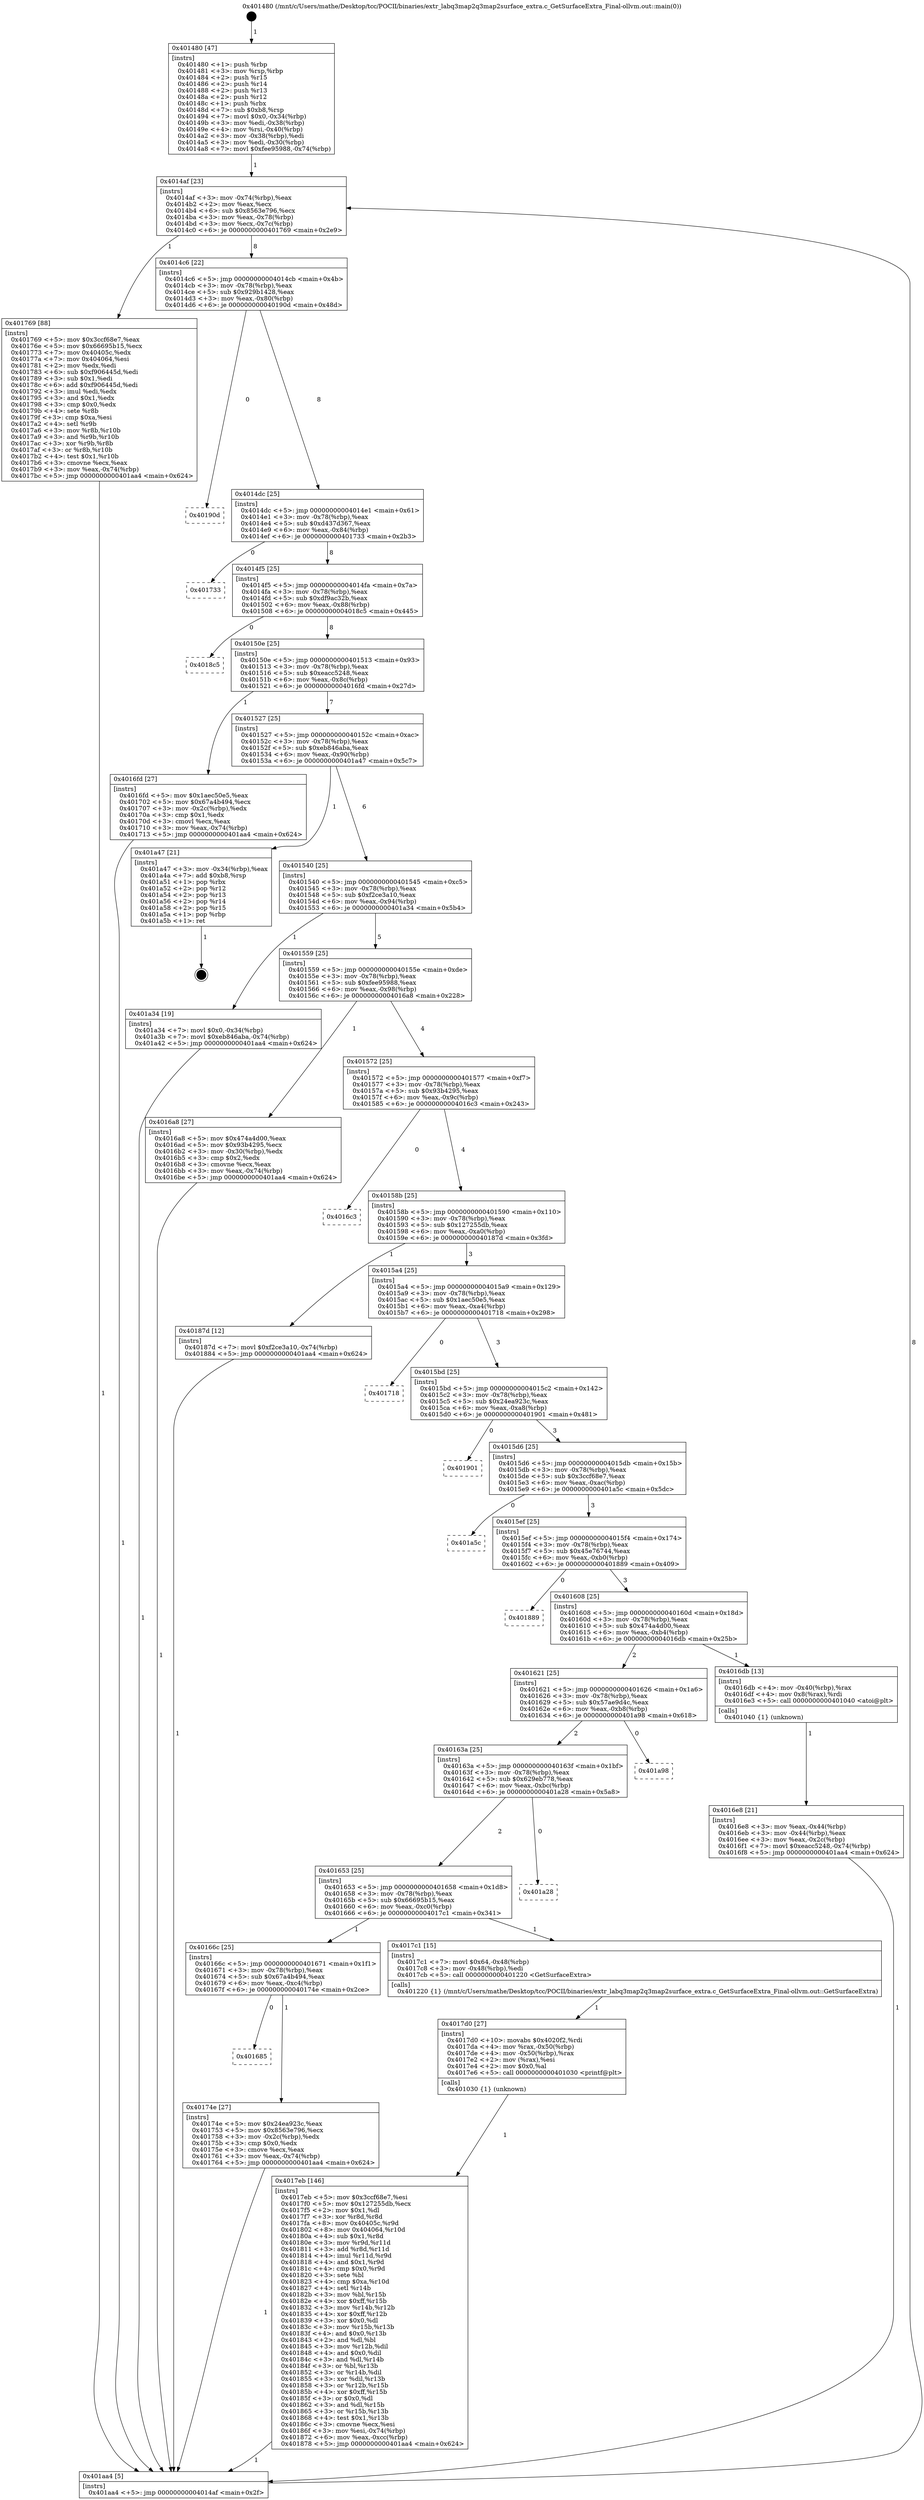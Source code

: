 digraph "0x401480" {
  label = "0x401480 (/mnt/c/Users/mathe/Desktop/tcc/POCII/binaries/extr_labq3map2q3map2surface_extra.c_GetSurfaceExtra_Final-ollvm.out::main(0))"
  labelloc = "t"
  node[shape=record]

  Entry [label="",width=0.3,height=0.3,shape=circle,fillcolor=black,style=filled]
  "0x4014af" [label="{
     0x4014af [23]\l
     | [instrs]\l
     &nbsp;&nbsp;0x4014af \<+3\>: mov -0x74(%rbp),%eax\l
     &nbsp;&nbsp;0x4014b2 \<+2\>: mov %eax,%ecx\l
     &nbsp;&nbsp;0x4014b4 \<+6\>: sub $0x8563e796,%ecx\l
     &nbsp;&nbsp;0x4014ba \<+3\>: mov %eax,-0x78(%rbp)\l
     &nbsp;&nbsp;0x4014bd \<+3\>: mov %ecx,-0x7c(%rbp)\l
     &nbsp;&nbsp;0x4014c0 \<+6\>: je 0000000000401769 \<main+0x2e9\>\l
  }"]
  "0x401769" [label="{
     0x401769 [88]\l
     | [instrs]\l
     &nbsp;&nbsp;0x401769 \<+5\>: mov $0x3ccf68e7,%eax\l
     &nbsp;&nbsp;0x40176e \<+5\>: mov $0x66695b15,%ecx\l
     &nbsp;&nbsp;0x401773 \<+7\>: mov 0x40405c,%edx\l
     &nbsp;&nbsp;0x40177a \<+7\>: mov 0x404064,%esi\l
     &nbsp;&nbsp;0x401781 \<+2\>: mov %edx,%edi\l
     &nbsp;&nbsp;0x401783 \<+6\>: sub $0xf906445d,%edi\l
     &nbsp;&nbsp;0x401789 \<+3\>: sub $0x1,%edi\l
     &nbsp;&nbsp;0x40178c \<+6\>: add $0xf906445d,%edi\l
     &nbsp;&nbsp;0x401792 \<+3\>: imul %edi,%edx\l
     &nbsp;&nbsp;0x401795 \<+3\>: and $0x1,%edx\l
     &nbsp;&nbsp;0x401798 \<+3\>: cmp $0x0,%edx\l
     &nbsp;&nbsp;0x40179b \<+4\>: sete %r8b\l
     &nbsp;&nbsp;0x40179f \<+3\>: cmp $0xa,%esi\l
     &nbsp;&nbsp;0x4017a2 \<+4\>: setl %r9b\l
     &nbsp;&nbsp;0x4017a6 \<+3\>: mov %r8b,%r10b\l
     &nbsp;&nbsp;0x4017a9 \<+3\>: and %r9b,%r10b\l
     &nbsp;&nbsp;0x4017ac \<+3\>: xor %r9b,%r8b\l
     &nbsp;&nbsp;0x4017af \<+3\>: or %r8b,%r10b\l
     &nbsp;&nbsp;0x4017b2 \<+4\>: test $0x1,%r10b\l
     &nbsp;&nbsp;0x4017b6 \<+3\>: cmovne %ecx,%eax\l
     &nbsp;&nbsp;0x4017b9 \<+3\>: mov %eax,-0x74(%rbp)\l
     &nbsp;&nbsp;0x4017bc \<+5\>: jmp 0000000000401aa4 \<main+0x624\>\l
  }"]
  "0x4014c6" [label="{
     0x4014c6 [22]\l
     | [instrs]\l
     &nbsp;&nbsp;0x4014c6 \<+5\>: jmp 00000000004014cb \<main+0x4b\>\l
     &nbsp;&nbsp;0x4014cb \<+3\>: mov -0x78(%rbp),%eax\l
     &nbsp;&nbsp;0x4014ce \<+5\>: sub $0x929b1428,%eax\l
     &nbsp;&nbsp;0x4014d3 \<+3\>: mov %eax,-0x80(%rbp)\l
     &nbsp;&nbsp;0x4014d6 \<+6\>: je 000000000040190d \<main+0x48d\>\l
  }"]
  Exit [label="",width=0.3,height=0.3,shape=circle,fillcolor=black,style=filled,peripheries=2]
  "0x40190d" [label="{
     0x40190d\l
  }", style=dashed]
  "0x4014dc" [label="{
     0x4014dc [25]\l
     | [instrs]\l
     &nbsp;&nbsp;0x4014dc \<+5\>: jmp 00000000004014e1 \<main+0x61\>\l
     &nbsp;&nbsp;0x4014e1 \<+3\>: mov -0x78(%rbp),%eax\l
     &nbsp;&nbsp;0x4014e4 \<+5\>: sub $0xd437d367,%eax\l
     &nbsp;&nbsp;0x4014e9 \<+6\>: mov %eax,-0x84(%rbp)\l
     &nbsp;&nbsp;0x4014ef \<+6\>: je 0000000000401733 \<main+0x2b3\>\l
  }"]
  "0x4017eb" [label="{
     0x4017eb [146]\l
     | [instrs]\l
     &nbsp;&nbsp;0x4017eb \<+5\>: mov $0x3ccf68e7,%esi\l
     &nbsp;&nbsp;0x4017f0 \<+5\>: mov $0x127255db,%ecx\l
     &nbsp;&nbsp;0x4017f5 \<+2\>: mov $0x1,%dl\l
     &nbsp;&nbsp;0x4017f7 \<+3\>: xor %r8d,%r8d\l
     &nbsp;&nbsp;0x4017fa \<+8\>: mov 0x40405c,%r9d\l
     &nbsp;&nbsp;0x401802 \<+8\>: mov 0x404064,%r10d\l
     &nbsp;&nbsp;0x40180a \<+4\>: sub $0x1,%r8d\l
     &nbsp;&nbsp;0x40180e \<+3\>: mov %r9d,%r11d\l
     &nbsp;&nbsp;0x401811 \<+3\>: add %r8d,%r11d\l
     &nbsp;&nbsp;0x401814 \<+4\>: imul %r11d,%r9d\l
     &nbsp;&nbsp;0x401818 \<+4\>: and $0x1,%r9d\l
     &nbsp;&nbsp;0x40181c \<+4\>: cmp $0x0,%r9d\l
     &nbsp;&nbsp;0x401820 \<+3\>: sete %bl\l
     &nbsp;&nbsp;0x401823 \<+4\>: cmp $0xa,%r10d\l
     &nbsp;&nbsp;0x401827 \<+4\>: setl %r14b\l
     &nbsp;&nbsp;0x40182b \<+3\>: mov %bl,%r15b\l
     &nbsp;&nbsp;0x40182e \<+4\>: xor $0xff,%r15b\l
     &nbsp;&nbsp;0x401832 \<+3\>: mov %r14b,%r12b\l
     &nbsp;&nbsp;0x401835 \<+4\>: xor $0xff,%r12b\l
     &nbsp;&nbsp;0x401839 \<+3\>: xor $0x0,%dl\l
     &nbsp;&nbsp;0x40183c \<+3\>: mov %r15b,%r13b\l
     &nbsp;&nbsp;0x40183f \<+4\>: and $0x0,%r13b\l
     &nbsp;&nbsp;0x401843 \<+2\>: and %dl,%bl\l
     &nbsp;&nbsp;0x401845 \<+3\>: mov %r12b,%dil\l
     &nbsp;&nbsp;0x401848 \<+4\>: and $0x0,%dil\l
     &nbsp;&nbsp;0x40184c \<+3\>: and %dl,%r14b\l
     &nbsp;&nbsp;0x40184f \<+3\>: or %bl,%r13b\l
     &nbsp;&nbsp;0x401852 \<+3\>: or %r14b,%dil\l
     &nbsp;&nbsp;0x401855 \<+3\>: xor %dil,%r13b\l
     &nbsp;&nbsp;0x401858 \<+3\>: or %r12b,%r15b\l
     &nbsp;&nbsp;0x40185b \<+4\>: xor $0xff,%r15b\l
     &nbsp;&nbsp;0x40185f \<+3\>: or $0x0,%dl\l
     &nbsp;&nbsp;0x401862 \<+3\>: and %dl,%r15b\l
     &nbsp;&nbsp;0x401865 \<+3\>: or %r15b,%r13b\l
     &nbsp;&nbsp;0x401868 \<+4\>: test $0x1,%r13b\l
     &nbsp;&nbsp;0x40186c \<+3\>: cmovne %ecx,%esi\l
     &nbsp;&nbsp;0x40186f \<+3\>: mov %esi,-0x74(%rbp)\l
     &nbsp;&nbsp;0x401872 \<+6\>: mov %eax,-0xcc(%rbp)\l
     &nbsp;&nbsp;0x401878 \<+5\>: jmp 0000000000401aa4 \<main+0x624\>\l
  }"]
  "0x401733" [label="{
     0x401733\l
  }", style=dashed]
  "0x4014f5" [label="{
     0x4014f5 [25]\l
     | [instrs]\l
     &nbsp;&nbsp;0x4014f5 \<+5\>: jmp 00000000004014fa \<main+0x7a\>\l
     &nbsp;&nbsp;0x4014fa \<+3\>: mov -0x78(%rbp),%eax\l
     &nbsp;&nbsp;0x4014fd \<+5\>: sub $0xdf9ac32b,%eax\l
     &nbsp;&nbsp;0x401502 \<+6\>: mov %eax,-0x88(%rbp)\l
     &nbsp;&nbsp;0x401508 \<+6\>: je 00000000004018c5 \<main+0x445\>\l
  }"]
  "0x4017d0" [label="{
     0x4017d0 [27]\l
     | [instrs]\l
     &nbsp;&nbsp;0x4017d0 \<+10\>: movabs $0x4020f2,%rdi\l
     &nbsp;&nbsp;0x4017da \<+4\>: mov %rax,-0x50(%rbp)\l
     &nbsp;&nbsp;0x4017de \<+4\>: mov -0x50(%rbp),%rax\l
     &nbsp;&nbsp;0x4017e2 \<+2\>: mov (%rax),%esi\l
     &nbsp;&nbsp;0x4017e4 \<+2\>: mov $0x0,%al\l
     &nbsp;&nbsp;0x4017e6 \<+5\>: call 0000000000401030 \<printf@plt\>\l
     | [calls]\l
     &nbsp;&nbsp;0x401030 \{1\} (unknown)\l
  }"]
  "0x4018c5" [label="{
     0x4018c5\l
  }", style=dashed]
  "0x40150e" [label="{
     0x40150e [25]\l
     | [instrs]\l
     &nbsp;&nbsp;0x40150e \<+5\>: jmp 0000000000401513 \<main+0x93\>\l
     &nbsp;&nbsp;0x401513 \<+3\>: mov -0x78(%rbp),%eax\l
     &nbsp;&nbsp;0x401516 \<+5\>: sub $0xeacc5248,%eax\l
     &nbsp;&nbsp;0x40151b \<+6\>: mov %eax,-0x8c(%rbp)\l
     &nbsp;&nbsp;0x401521 \<+6\>: je 00000000004016fd \<main+0x27d\>\l
  }"]
  "0x401685" [label="{
     0x401685\l
  }", style=dashed]
  "0x4016fd" [label="{
     0x4016fd [27]\l
     | [instrs]\l
     &nbsp;&nbsp;0x4016fd \<+5\>: mov $0x1aec50e5,%eax\l
     &nbsp;&nbsp;0x401702 \<+5\>: mov $0x67a4b494,%ecx\l
     &nbsp;&nbsp;0x401707 \<+3\>: mov -0x2c(%rbp),%edx\l
     &nbsp;&nbsp;0x40170a \<+3\>: cmp $0x1,%edx\l
     &nbsp;&nbsp;0x40170d \<+3\>: cmovl %ecx,%eax\l
     &nbsp;&nbsp;0x401710 \<+3\>: mov %eax,-0x74(%rbp)\l
     &nbsp;&nbsp;0x401713 \<+5\>: jmp 0000000000401aa4 \<main+0x624\>\l
  }"]
  "0x401527" [label="{
     0x401527 [25]\l
     | [instrs]\l
     &nbsp;&nbsp;0x401527 \<+5\>: jmp 000000000040152c \<main+0xac\>\l
     &nbsp;&nbsp;0x40152c \<+3\>: mov -0x78(%rbp),%eax\l
     &nbsp;&nbsp;0x40152f \<+5\>: sub $0xeb846aba,%eax\l
     &nbsp;&nbsp;0x401534 \<+6\>: mov %eax,-0x90(%rbp)\l
     &nbsp;&nbsp;0x40153a \<+6\>: je 0000000000401a47 \<main+0x5c7\>\l
  }"]
  "0x40174e" [label="{
     0x40174e [27]\l
     | [instrs]\l
     &nbsp;&nbsp;0x40174e \<+5\>: mov $0x24ea923c,%eax\l
     &nbsp;&nbsp;0x401753 \<+5\>: mov $0x8563e796,%ecx\l
     &nbsp;&nbsp;0x401758 \<+3\>: mov -0x2c(%rbp),%edx\l
     &nbsp;&nbsp;0x40175b \<+3\>: cmp $0x0,%edx\l
     &nbsp;&nbsp;0x40175e \<+3\>: cmove %ecx,%eax\l
     &nbsp;&nbsp;0x401761 \<+3\>: mov %eax,-0x74(%rbp)\l
     &nbsp;&nbsp;0x401764 \<+5\>: jmp 0000000000401aa4 \<main+0x624\>\l
  }"]
  "0x401a47" [label="{
     0x401a47 [21]\l
     | [instrs]\l
     &nbsp;&nbsp;0x401a47 \<+3\>: mov -0x34(%rbp),%eax\l
     &nbsp;&nbsp;0x401a4a \<+7\>: add $0xb8,%rsp\l
     &nbsp;&nbsp;0x401a51 \<+1\>: pop %rbx\l
     &nbsp;&nbsp;0x401a52 \<+2\>: pop %r12\l
     &nbsp;&nbsp;0x401a54 \<+2\>: pop %r13\l
     &nbsp;&nbsp;0x401a56 \<+2\>: pop %r14\l
     &nbsp;&nbsp;0x401a58 \<+2\>: pop %r15\l
     &nbsp;&nbsp;0x401a5a \<+1\>: pop %rbp\l
     &nbsp;&nbsp;0x401a5b \<+1\>: ret\l
  }"]
  "0x401540" [label="{
     0x401540 [25]\l
     | [instrs]\l
     &nbsp;&nbsp;0x401540 \<+5\>: jmp 0000000000401545 \<main+0xc5\>\l
     &nbsp;&nbsp;0x401545 \<+3\>: mov -0x78(%rbp),%eax\l
     &nbsp;&nbsp;0x401548 \<+5\>: sub $0xf2ce3a10,%eax\l
     &nbsp;&nbsp;0x40154d \<+6\>: mov %eax,-0x94(%rbp)\l
     &nbsp;&nbsp;0x401553 \<+6\>: je 0000000000401a34 \<main+0x5b4\>\l
  }"]
  "0x40166c" [label="{
     0x40166c [25]\l
     | [instrs]\l
     &nbsp;&nbsp;0x40166c \<+5\>: jmp 0000000000401671 \<main+0x1f1\>\l
     &nbsp;&nbsp;0x401671 \<+3\>: mov -0x78(%rbp),%eax\l
     &nbsp;&nbsp;0x401674 \<+5\>: sub $0x67a4b494,%eax\l
     &nbsp;&nbsp;0x401679 \<+6\>: mov %eax,-0xc4(%rbp)\l
     &nbsp;&nbsp;0x40167f \<+6\>: je 000000000040174e \<main+0x2ce\>\l
  }"]
  "0x401a34" [label="{
     0x401a34 [19]\l
     | [instrs]\l
     &nbsp;&nbsp;0x401a34 \<+7\>: movl $0x0,-0x34(%rbp)\l
     &nbsp;&nbsp;0x401a3b \<+7\>: movl $0xeb846aba,-0x74(%rbp)\l
     &nbsp;&nbsp;0x401a42 \<+5\>: jmp 0000000000401aa4 \<main+0x624\>\l
  }"]
  "0x401559" [label="{
     0x401559 [25]\l
     | [instrs]\l
     &nbsp;&nbsp;0x401559 \<+5\>: jmp 000000000040155e \<main+0xde\>\l
     &nbsp;&nbsp;0x40155e \<+3\>: mov -0x78(%rbp),%eax\l
     &nbsp;&nbsp;0x401561 \<+5\>: sub $0xfee95988,%eax\l
     &nbsp;&nbsp;0x401566 \<+6\>: mov %eax,-0x98(%rbp)\l
     &nbsp;&nbsp;0x40156c \<+6\>: je 00000000004016a8 \<main+0x228\>\l
  }"]
  "0x4017c1" [label="{
     0x4017c1 [15]\l
     | [instrs]\l
     &nbsp;&nbsp;0x4017c1 \<+7\>: movl $0x64,-0x48(%rbp)\l
     &nbsp;&nbsp;0x4017c8 \<+3\>: mov -0x48(%rbp),%edi\l
     &nbsp;&nbsp;0x4017cb \<+5\>: call 0000000000401220 \<GetSurfaceExtra\>\l
     | [calls]\l
     &nbsp;&nbsp;0x401220 \{1\} (/mnt/c/Users/mathe/Desktop/tcc/POCII/binaries/extr_labq3map2q3map2surface_extra.c_GetSurfaceExtra_Final-ollvm.out::GetSurfaceExtra)\l
  }"]
  "0x4016a8" [label="{
     0x4016a8 [27]\l
     | [instrs]\l
     &nbsp;&nbsp;0x4016a8 \<+5\>: mov $0x474a4d00,%eax\l
     &nbsp;&nbsp;0x4016ad \<+5\>: mov $0x93b4295,%ecx\l
     &nbsp;&nbsp;0x4016b2 \<+3\>: mov -0x30(%rbp),%edx\l
     &nbsp;&nbsp;0x4016b5 \<+3\>: cmp $0x2,%edx\l
     &nbsp;&nbsp;0x4016b8 \<+3\>: cmovne %ecx,%eax\l
     &nbsp;&nbsp;0x4016bb \<+3\>: mov %eax,-0x74(%rbp)\l
     &nbsp;&nbsp;0x4016be \<+5\>: jmp 0000000000401aa4 \<main+0x624\>\l
  }"]
  "0x401572" [label="{
     0x401572 [25]\l
     | [instrs]\l
     &nbsp;&nbsp;0x401572 \<+5\>: jmp 0000000000401577 \<main+0xf7\>\l
     &nbsp;&nbsp;0x401577 \<+3\>: mov -0x78(%rbp),%eax\l
     &nbsp;&nbsp;0x40157a \<+5\>: sub $0x93b4295,%eax\l
     &nbsp;&nbsp;0x40157f \<+6\>: mov %eax,-0x9c(%rbp)\l
     &nbsp;&nbsp;0x401585 \<+6\>: je 00000000004016c3 \<main+0x243\>\l
  }"]
  "0x401aa4" [label="{
     0x401aa4 [5]\l
     | [instrs]\l
     &nbsp;&nbsp;0x401aa4 \<+5\>: jmp 00000000004014af \<main+0x2f\>\l
  }"]
  "0x401480" [label="{
     0x401480 [47]\l
     | [instrs]\l
     &nbsp;&nbsp;0x401480 \<+1\>: push %rbp\l
     &nbsp;&nbsp;0x401481 \<+3\>: mov %rsp,%rbp\l
     &nbsp;&nbsp;0x401484 \<+2\>: push %r15\l
     &nbsp;&nbsp;0x401486 \<+2\>: push %r14\l
     &nbsp;&nbsp;0x401488 \<+2\>: push %r13\l
     &nbsp;&nbsp;0x40148a \<+2\>: push %r12\l
     &nbsp;&nbsp;0x40148c \<+1\>: push %rbx\l
     &nbsp;&nbsp;0x40148d \<+7\>: sub $0xb8,%rsp\l
     &nbsp;&nbsp;0x401494 \<+7\>: movl $0x0,-0x34(%rbp)\l
     &nbsp;&nbsp;0x40149b \<+3\>: mov %edi,-0x38(%rbp)\l
     &nbsp;&nbsp;0x40149e \<+4\>: mov %rsi,-0x40(%rbp)\l
     &nbsp;&nbsp;0x4014a2 \<+3\>: mov -0x38(%rbp),%edi\l
     &nbsp;&nbsp;0x4014a5 \<+3\>: mov %edi,-0x30(%rbp)\l
     &nbsp;&nbsp;0x4014a8 \<+7\>: movl $0xfee95988,-0x74(%rbp)\l
  }"]
  "0x401653" [label="{
     0x401653 [25]\l
     | [instrs]\l
     &nbsp;&nbsp;0x401653 \<+5\>: jmp 0000000000401658 \<main+0x1d8\>\l
     &nbsp;&nbsp;0x401658 \<+3\>: mov -0x78(%rbp),%eax\l
     &nbsp;&nbsp;0x40165b \<+5\>: sub $0x66695b15,%eax\l
     &nbsp;&nbsp;0x401660 \<+6\>: mov %eax,-0xc0(%rbp)\l
     &nbsp;&nbsp;0x401666 \<+6\>: je 00000000004017c1 \<main+0x341\>\l
  }"]
  "0x4016c3" [label="{
     0x4016c3\l
  }", style=dashed]
  "0x40158b" [label="{
     0x40158b [25]\l
     | [instrs]\l
     &nbsp;&nbsp;0x40158b \<+5\>: jmp 0000000000401590 \<main+0x110\>\l
     &nbsp;&nbsp;0x401590 \<+3\>: mov -0x78(%rbp),%eax\l
     &nbsp;&nbsp;0x401593 \<+5\>: sub $0x127255db,%eax\l
     &nbsp;&nbsp;0x401598 \<+6\>: mov %eax,-0xa0(%rbp)\l
     &nbsp;&nbsp;0x40159e \<+6\>: je 000000000040187d \<main+0x3fd\>\l
  }"]
  "0x401a28" [label="{
     0x401a28\l
  }", style=dashed]
  "0x40187d" [label="{
     0x40187d [12]\l
     | [instrs]\l
     &nbsp;&nbsp;0x40187d \<+7\>: movl $0xf2ce3a10,-0x74(%rbp)\l
     &nbsp;&nbsp;0x401884 \<+5\>: jmp 0000000000401aa4 \<main+0x624\>\l
  }"]
  "0x4015a4" [label="{
     0x4015a4 [25]\l
     | [instrs]\l
     &nbsp;&nbsp;0x4015a4 \<+5\>: jmp 00000000004015a9 \<main+0x129\>\l
     &nbsp;&nbsp;0x4015a9 \<+3\>: mov -0x78(%rbp),%eax\l
     &nbsp;&nbsp;0x4015ac \<+5\>: sub $0x1aec50e5,%eax\l
     &nbsp;&nbsp;0x4015b1 \<+6\>: mov %eax,-0xa4(%rbp)\l
     &nbsp;&nbsp;0x4015b7 \<+6\>: je 0000000000401718 \<main+0x298\>\l
  }"]
  "0x40163a" [label="{
     0x40163a [25]\l
     | [instrs]\l
     &nbsp;&nbsp;0x40163a \<+5\>: jmp 000000000040163f \<main+0x1bf\>\l
     &nbsp;&nbsp;0x40163f \<+3\>: mov -0x78(%rbp),%eax\l
     &nbsp;&nbsp;0x401642 \<+5\>: sub $0x629eb778,%eax\l
     &nbsp;&nbsp;0x401647 \<+6\>: mov %eax,-0xbc(%rbp)\l
     &nbsp;&nbsp;0x40164d \<+6\>: je 0000000000401a28 \<main+0x5a8\>\l
  }"]
  "0x401718" [label="{
     0x401718\l
  }", style=dashed]
  "0x4015bd" [label="{
     0x4015bd [25]\l
     | [instrs]\l
     &nbsp;&nbsp;0x4015bd \<+5\>: jmp 00000000004015c2 \<main+0x142\>\l
     &nbsp;&nbsp;0x4015c2 \<+3\>: mov -0x78(%rbp),%eax\l
     &nbsp;&nbsp;0x4015c5 \<+5\>: sub $0x24ea923c,%eax\l
     &nbsp;&nbsp;0x4015ca \<+6\>: mov %eax,-0xa8(%rbp)\l
     &nbsp;&nbsp;0x4015d0 \<+6\>: je 0000000000401901 \<main+0x481\>\l
  }"]
  "0x401a98" [label="{
     0x401a98\l
  }", style=dashed]
  "0x401901" [label="{
     0x401901\l
  }", style=dashed]
  "0x4015d6" [label="{
     0x4015d6 [25]\l
     | [instrs]\l
     &nbsp;&nbsp;0x4015d6 \<+5\>: jmp 00000000004015db \<main+0x15b\>\l
     &nbsp;&nbsp;0x4015db \<+3\>: mov -0x78(%rbp),%eax\l
     &nbsp;&nbsp;0x4015de \<+5\>: sub $0x3ccf68e7,%eax\l
     &nbsp;&nbsp;0x4015e3 \<+6\>: mov %eax,-0xac(%rbp)\l
     &nbsp;&nbsp;0x4015e9 \<+6\>: je 0000000000401a5c \<main+0x5dc\>\l
  }"]
  "0x4016e8" [label="{
     0x4016e8 [21]\l
     | [instrs]\l
     &nbsp;&nbsp;0x4016e8 \<+3\>: mov %eax,-0x44(%rbp)\l
     &nbsp;&nbsp;0x4016eb \<+3\>: mov -0x44(%rbp),%eax\l
     &nbsp;&nbsp;0x4016ee \<+3\>: mov %eax,-0x2c(%rbp)\l
     &nbsp;&nbsp;0x4016f1 \<+7\>: movl $0xeacc5248,-0x74(%rbp)\l
     &nbsp;&nbsp;0x4016f8 \<+5\>: jmp 0000000000401aa4 \<main+0x624\>\l
  }"]
  "0x401a5c" [label="{
     0x401a5c\l
  }", style=dashed]
  "0x4015ef" [label="{
     0x4015ef [25]\l
     | [instrs]\l
     &nbsp;&nbsp;0x4015ef \<+5\>: jmp 00000000004015f4 \<main+0x174\>\l
     &nbsp;&nbsp;0x4015f4 \<+3\>: mov -0x78(%rbp),%eax\l
     &nbsp;&nbsp;0x4015f7 \<+5\>: sub $0x45e76744,%eax\l
     &nbsp;&nbsp;0x4015fc \<+6\>: mov %eax,-0xb0(%rbp)\l
     &nbsp;&nbsp;0x401602 \<+6\>: je 0000000000401889 \<main+0x409\>\l
  }"]
  "0x401621" [label="{
     0x401621 [25]\l
     | [instrs]\l
     &nbsp;&nbsp;0x401621 \<+5\>: jmp 0000000000401626 \<main+0x1a6\>\l
     &nbsp;&nbsp;0x401626 \<+3\>: mov -0x78(%rbp),%eax\l
     &nbsp;&nbsp;0x401629 \<+5\>: sub $0x57ae9d4c,%eax\l
     &nbsp;&nbsp;0x40162e \<+6\>: mov %eax,-0xb8(%rbp)\l
     &nbsp;&nbsp;0x401634 \<+6\>: je 0000000000401a98 \<main+0x618\>\l
  }"]
  "0x401889" [label="{
     0x401889\l
  }", style=dashed]
  "0x401608" [label="{
     0x401608 [25]\l
     | [instrs]\l
     &nbsp;&nbsp;0x401608 \<+5\>: jmp 000000000040160d \<main+0x18d\>\l
     &nbsp;&nbsp;0x40160d \<+3\>: mov -0x78(%rbp),%eax\l
     &nbsp;&nbsp;0x401610 \<+5\>: sub $0x474a4d00,%eax\l
     &nbsp;&nbsp;0x401615 \<+6\>: mov %eax,-0xb4(%rbp)\l
     &nbsp;&nbsp;0x40161b \<+6\>: je 00000000004016db \<main+0x25b\>\l
  }"]
  "0x4016db" [label="{
     0x4016db [13]\l
     | [instrs]\l
     &nbsp;&nbsp;0x4016db \<+4\>: mov -0x40(%rbp),%rax\l
     &nbsp;&nbsp;0x4016df \<+4\>: mov 0x8(%rax),%rdi\l
     &nbsp;&nbsp;0x4016e3 \<+5\>: call 0000000000401040 \<atoi@plt\>\l
     | [calls]\l
     &nbsp;&nbsp;0x401040 \{1\} (unknown)\l
  }"]
  Entry -> "0x401480" [label=" 1"]
  "0x4014af" -> "0x401769" [label=" 1"]
  "0x4014af" -> "0x4014c6" [label=" 8"]
  "0x401a47" -> Exit [label=" 1"]
  "0x4014c6" -> "0x40190d" [label=" 0"]
  "0x4014c6" -> "0x4014dc" [label=" 8"]
  "0x401a34" -> "0x401aa4" [label=" 1"]
  "0x4014dc" -> "0x401733" [label=" 0"]
  "0x4014dc" -> "0x4014f5" [label=" 8"]
  "0x40187d" -> "0x401aa4" [label=" 1"]
  "0x4014f5" -> "0x4018c5" [label=" 0"]
  "0x4014f5" -> "0x40150e" [label=" 8"]
  "0x4017eb" -> "0x401aa4" [label=" 1"]
  "0x40150e" -> "0x4016fd" [label=" 1"]
  "0x40150e" -> "0x401527" [label=" 7"]
  "0x4017d0" -> "0x4017eb" [label=" 1"]
  "0x401527" -> "0x401a47" [label=" 1"]
  "0x401527" -> "0x401540" [label=" 6"]
  "0x4017c1" -> "0x4017d0" [label=" 1"]
  "0x401540" -> "0x401a34" [label=" 1"]
  "0x401540" -> "0x401559" [label=" 5"]
  "0x40174e" -> "0x401aa4" [label=" 1"]
  "0x401559" -> "0x4016a8" [label=" 1"]
  "0x401559" -> "0x401572" [label=" 4"]
  "0x4016a8" -> "0x401aa4" [label=" 1"]
  "0x401480" -> "0x4014af" [label=" 1"]
  "0x401aa4" -> "0x4014af" [label=" 8"]
  "0x40166c" -> "0x401685" [label=" 0"]
  "0x401572" -> "0x4016c3" [label=" 0"]
  "0x401572" -> "0x40158b" [label=" 4"]
  "0x401769" -> "0x401aa4" [label=" 1"]
  "0x40158b" -> "0x40187d" [label=" 1"]
  "0x40158b" -> "0x4015a4" [label=" 3"]
  "0x401653" -> "0x40166c" [label=" 1"]
  "0x4015a4" -> "0x401718" [label=" 0"]
  "0x4015a4" -> "0x4015bd" [label=" 3"]
  "0x40166c" -> "0x40174e" [label=" 1"]
  "0x4015bd" -> "0x401901" [label=" 0"]
  "0x4015bd" -> "0x4015d6" [label=" 3"]
  "0x40163a" -> "0x401653" [label=" 2"]
  "0x4015d6" -> "0x401a5c" [label=" 0"]
  "0x4015d6" -> "0x4015ef" [label=" 3"]
  "0x401653" -> "0x4017c1" [label=" 1"]
  "0x4015ef" -> "0x401889" [label=" 0"]
  "0x4015ef" -> "0x401608" [label=" 3"]
  "0x401621" -> "0x40163a" [label=" 2"]
  "0x401608" -> "0x4016db" [label=" 1"]
  "0x401608" -> "0x401621" [label=" 2"]
  "0x4016db" -> "0x4016e8" [label=" 1"]
  "0x4016e8" -> "0x401aa4" [label=" 1"]
  "0x4016fd" -> "0x401aa4" [label=" 1"]
  "0x40163a" -> "0x401a28" [label=" 0"]
  "0x401621" -> "0x401a98" [label=" 0"]
}
